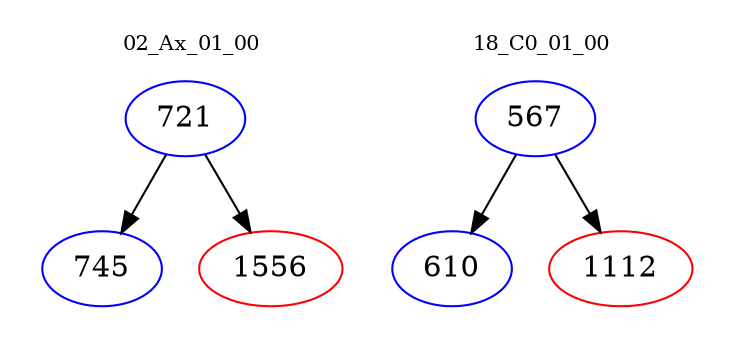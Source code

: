 digraph{
subgraph cluster_0 {
color = white
label = "02_Ax_01_00";
fontsize=10;
T0_721 [label="721", color="blue"]
T0_721 -> T0_745 [color="black"]
T0_745 [label="745", color="blue"]
T0_721 -> T0_1556 [color="black"]
T0_1556 [label="1556", color="red"]
}
subgraph cluster_1 {
color = white
label = "18_C0_01_00";
fontsize=10;
T1_567 [label="567", color="blue"]
T1_567 -> T1_610 [color="black"]
T1_610 [label="610", color="blue"]
T1_567 -> T1_1112 [color="black"]
T1_1112 [label="1112", color="red"]
}
}

